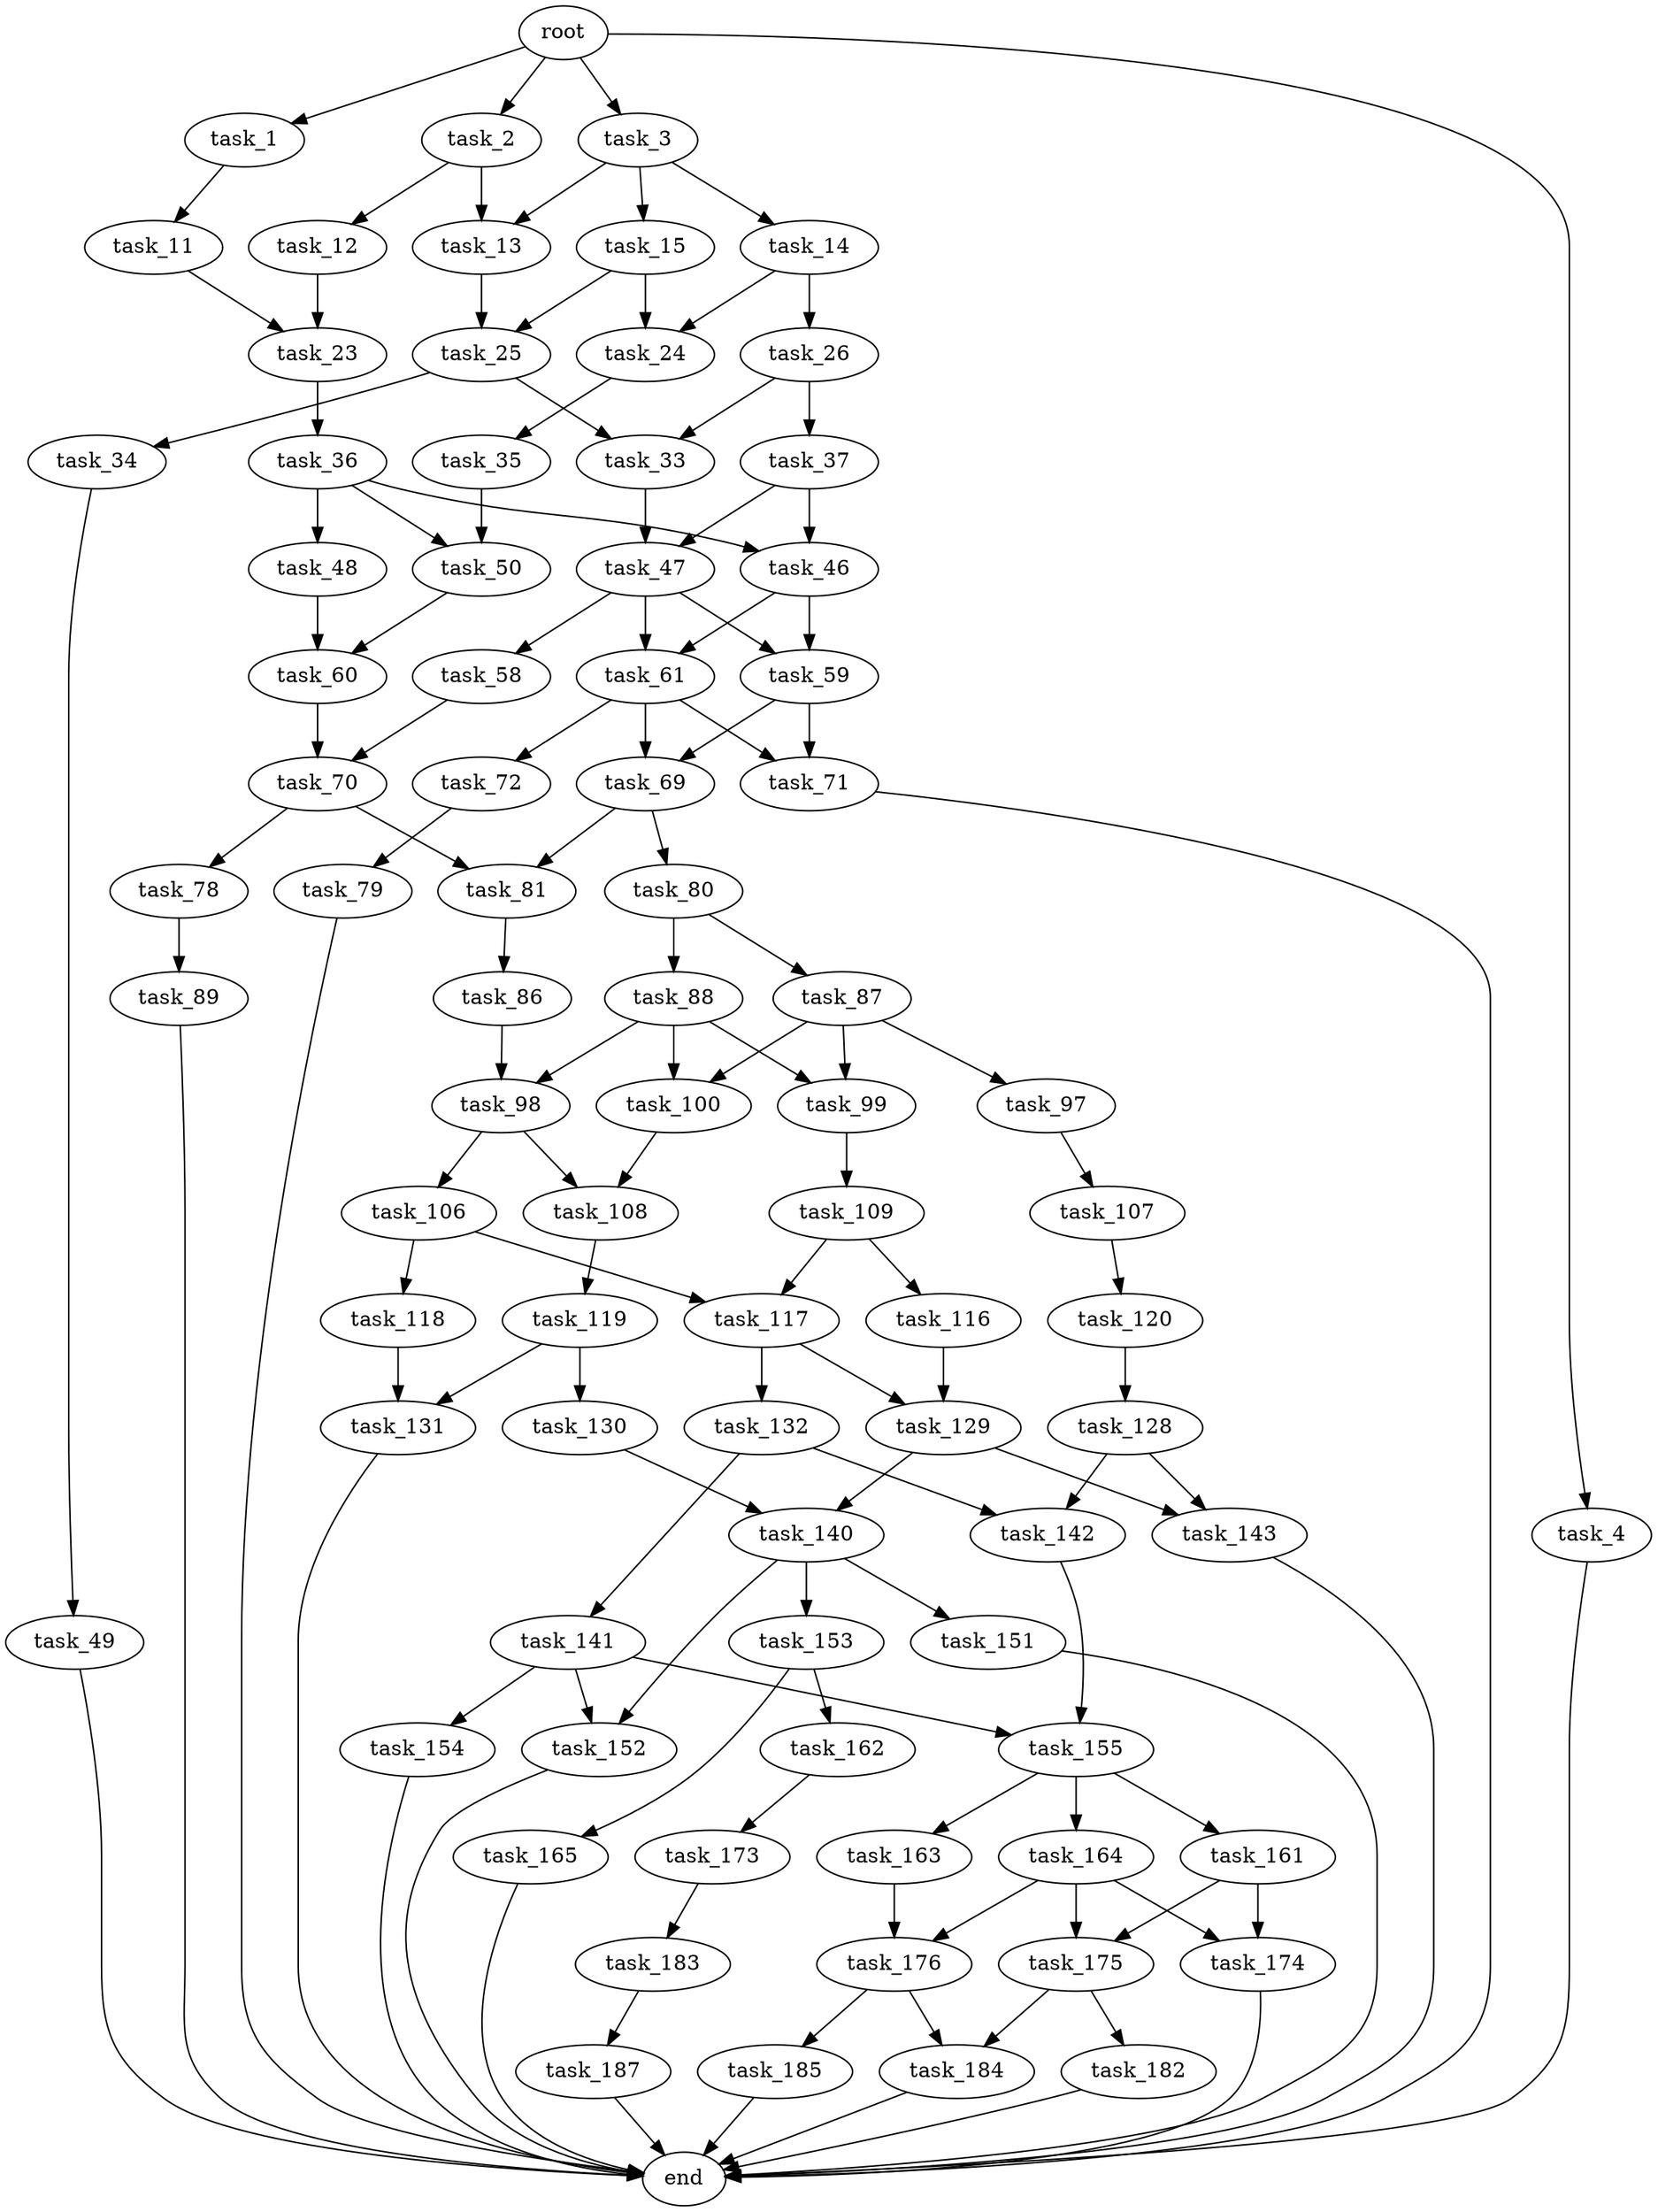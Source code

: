 digraph G {
  root [size="0.000000"];
  task_1 [size="29682757730.000000"];
  task_2 [size="28991029248.000000"];
  task_3 [size="11564598633.000000"];
  task_4 [size="231928233984.000000"];
  task_11 [size="43216699705.000000"];
  task_12 [size="39767241547.000000"];
  task_13 [size="1796871457.000000"];
  task_14 [size="1309668242.000000"];
  task_15 [size="19977602566.000000"];
  end [size="0.000000"];
  task_23 [size="134217728000.000000"];
  task_25 [size="92425165248.000000"];
  task_24 [size="6514216115.000000"];
  task_26 [size="8589934592.000000"];
  task_36 [size="179093642136.000000"];
  task_35 [size="1170324311190.000000"];
  task_33 [size="17202297399.000000"];
  task_34 [size="68719476736.000000"];
  task_37 [size="1684308504.000000"];
  task_47 [size="231928233984.000000"];
  task_49 [size="28991029248.000000"];
  task_50 [size="27902529622.000000"];
  task_46 [size="5232436220.000000"];
  task_48 [size="22731329027.000000"];
  task_59 [size="17275700885.000000"];
  task_61 [size="8589934592.000000"];
  task_58 [size="289585925181.000000"];
  task_60 [size="8589934592.000000"];
  task_70 [size="28991029248.000000"];
  task_69 [size="28991029248.000000"];
  task_71 [size="28991029248.000000"];
  task_72 [size="1840562244.000000"];
  task_80 [size="14736688703.000000"];
  task_81 [size="22617837209.000000"];
  task_78 [size="549755813888.000000"];
  task_79 [size="109922674821.000000"];
  task_89 [size="29389152398.000000"];
  task_87 [size="187411531622.000000"];
  task_88 [size="1073741824000.000000"];
  task_86 [size="323225603041.000000"];
  task_98 [size="81309110592.000000"];
  task_97 [size="231928233984.000000"];
  task_99 [size="117474110469.000000"];
  task_100 [size="1073741824000.000000"];
  task_107 [size="549755813888.000000"];
  task_106 [size="3530410965.000000"];
  task_108 [size="549755813888.000000"];
  task_109 [size="600081278585.000000"];
  task_117 [size="1131452130.000000"];
  task_118 [size="231928233984.000000"];
  task_120 [size="27288607506.000000"];
  task_119 [size="22245623910.000000"];
  task_116 [size="39329405101.000000"];
  task_129 [size="1073741824000.000000"];
  task_132 [size="549755813888.000000"];
  task_131 [size="723711868256.000000"];
  task_130 [size="9325244607.000000"];
  task_128 [size="549755813888.000000"];
  task_142 [size="765454269722.000000"];
  task_143 [size="231928233984.000000"];
  task_140 [size="36210071768.000000"];
  task_141 [size="231928233984.000000"];
  task_151 [size="581541864.000000"];
  task_152 [size="17784896196.000000"];
  task_153 [size="198933006386.000000"];
  task_154 [size="50884560424.000000"];
  task_155 [size="8589934592.000000"];
  task_162 [size="4119837491.000000"];
  task_165 [size="10322499191.000000"];
  task_161 [size="231928233984.000000"];
  task_163 [size="12896803703.000000"];
  task_164 [size="3555426753.000000"];
  task_174 [size="68719476736.000000"];
  task_175 [size="182493040706.000000"];
  task_173 [size="13700997626.000000"];
  task_176 [size="782757789696.000000"];
  task_183 [size="782757789696.000000"];
  task_182 [size="65835708730.000000"];
  task_184 [size="1073741824000.000000"];
  task_185 [size="986559104716.000000"];
  task_187 [size="5724233978.000000"];

  root -> task_1 [size="1.000000"];
  root -> task_2 [size="1.000000"];
  root -> task_3 [size="1.000000"];
  root -> task_4 [size="1.000000"];
  task_1 -> task_11 [size="75497472.000000"];
  task_2 -> task_12 [size="75497472.000000"];
  task_2 -> task_13 [size="75497472.000000"];
  task_3 -> task_13 [size="209715200.000000"];
  task_3 -> task_14 [size="209715200.000000"];
  task_3 -> task_15 [size="209715200.000000"];
  task_4 -> end [size="1.000000"];
  task_11 -> task_23 [size="33554432.000000"];
  task_12 -> task_23 [size="679477248.000000"];
  task_13 -> task_25 [size="75497472.000000"];
  task_14 -> task_24 [size="75497472.000000"];
  task_14 -> task_26 [size="75497472.000000"];
  task_15 -> task_24 [size="411041792.000000"];
  task_15 -> task_25 [size="411041792.000000"];
  task_23 -> task_36 [size="209715200.000000"];
  task_25 -> task_33 [size="134217728.000000"];
  task_25 -> task_34 [size="134217728.000000"];
  task_24 -> task_35 [size="134217728.000000"];
  task_26 -> task_33 [size="33554432.000000"];
  task_26 -> task_37 [size="33554432.000000"];
  task_36 -> task_46 [size="134217728.000000"];
  task_36 -> task_48 [size="134217728.000000"];
  task_36 -> task_50 [size="134217728.000000"];
  task_35 -> task_50 [size="838860800.000000"];
  task_33 -> task_47 [size="301989888.000000"];
  task_34 -> task_49 [size="134217728.000000"];
  task_37 -> task_46 [size="134217728.000000"];
  task_37 -> task_47 [size="134217728.000000"];
  task_47 -> task_58 [size="301989888.000000"];
  task_47 -> task_59 [size="301989888.000000"];
  task_47 -> task_61 [size="301989888.000000"];
  task_49 -> end [size="1.000000"];
  task_50 -> task_60 [size="838860800.000000"];
  task_46 -> task_59 [size="209715200.000000"];
  task_46 -> task_61 [size="209715200.000000"];
  task_48 -> task_60 [size="679477248.000000"];
  task_59 -> task_69 [size="411041792.000000"];
  task_59 -> task_71 [size="411041792.000000"];
  task_61 -> task_69 [size="33554432.000000"];
  task_61 -> task_71 [size="33554432.000000"];
  task_61 -> task_72 [size="33554432.000000"];
  task_58 -> task_70 [size="209715200.000000"];
  task_60 -> task_70 [size="33554432.000000"];
  task_70 -> task_78 [size="75497472.000000"];
  task_70 -> task_81 [size="75497472.000000"];
  task_69 -> task_80 [size="75497472.000000"];
  task_69 -> task_81 [size="75497472.000000"];
  task_71 -> end [size="1.000000"];
  task_72 -> task_79 [size="33554432.000000"];
  task_80 -> task_87 [size="679477248.000000"];
  task_80 -> task_88 [size="679477248.000000"];
  task_81 -> task_86 [size="411041792.000000"];
  task_78 -> task_89 [size="536870912.000000"];
  task_79 -> end [size="1.000000"];
  task_89 -> end [size="1.000000"];
  task_87 -> task_97 [size="411041792.000000"];
  task_87 -> task_99 [size="411041792.000000"];
  task_87 -> task_100 [size="411041792.000000"];
  task_88 -> task_98 [size="838860800.000000"];
  task_88 -> task_99 [size="838860800.000000"];
  task_88 -> task_100 [size="838860800.000000"];
  task_86 -> task_98 [size="301989888.000000"];
  task_98 -> task_106 [size="134217728.000000"];
  task_98 -> task_108 [size="134217728.000000"];
  task_97 -> task_107 [size="301989888.000000"];
  task_99 -> task_109 [size="209715200.000000"];
  task_100 -> task_108 [size="838860800.000000"];
  task_107 -> task_120 [size="536870912.000000"];
  task_106 -> task_117 [size="301989888.000000"];
  task_106 -> task_118 [size="301989888.000000"];
  task_108 -> task_119 [size="536870912.000000"];
  task_109 -> task_116 [size="411041792.000000"];
  task_109 -> task_117 [size="411041792.000000"];
  task_117 -> task_129 [size="134217728.000000"];
  task_117 -> task_132 [size="134217728.000000"];
  task_118 -> task_131 [size="301989888.000000"];
  task_120 -> task_128 [size="838860800.000000"];
  task_119 -> task_130 [size="411041792.000000"];
  task_119 -> task_131 [size="411041792.000000"];
  task_116 -> task_129 [size="33554432.000000"];
  task_129 -> task_140 [size="838860800.000000"];
  task_129 -> task_143 [size="838860800.000000"];
  task_132 -> task_141 [size="536870912.000000"];
  task_132 -> task_142 [size="536870912.000000"];
  task_131 -> end [size="1.000000"];
  task_130 -> task_140 [size="33554432.000000"];
  task_128 -> task_142 [size="536870912.000000"];
  task_128 -> task_143 [size="536870912.000000"];
  task_142 -> task_155 [size="838860800.000000"];
  task_143 -> end [size="1.000000"];
  task_140 -> task_151 [size="75497472.000000"];
  task_140 -> task_152 [size="75497472.000000"];
  task_140 -> task_153 [size="75497472.000000"];
  task_141 -> task_152 [size="301989888.000000"];
  task_141 -> task_154 [size="301989888.000000"];
  task_141 -> task_155 [size="301989888.000000"];
  task_151 -> end [size="1.000000"];
  task_152 -> end [size="1.000000"];
  task_153 -> task_162 [size="209715200.000000"];
  task_153 -> task_165 [size="209715200.000000"];
  task_154 -> end [size="1.000000"];
  task_155 -> task_161 [size="33554432.000000"];
  task_155 -> task_163 [size="33554432.000000"];
  task_155 -> task_164 [size="33554432.000000"];
  task_162 -> task_173 [size="75497472.000000"];
  task_165 -> end [size="1.000000"];
  task_161 -> task_174 [size="301989888.000000"];
  task_161 -> task_175 [size="301989888.000000"];
  task_163 -> task_176 [size="838860800.000000"];
  task_164 -> task_174 [size="75497472.000000"];
  task_164 -> task_175 [size="75497472.000000"];
  task_164 -> task_176 [size="75497472.000000"];
  task_174 -> end [size="1.000000"];
  task_175 -> task_182 [size="411041792.000000"];
  task_175 -> task_184 [size="411041792.000000"];
  task_173 -> task_183 [size="679477248.000000"];
  task_176 -> task_184 [size="679477248.000000"];
  task_176 -> task_185 [size="679477248.000000"];
  task_183 -> task_187 [size="679477248.000000"];
  task_182 -> end [size="1.000000"];
  task_184 -> end [size="1.000000"];
  task_185 -> end [size="1.000000"];
  task_187 -> end [size="1.000000"];
}
